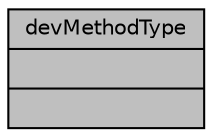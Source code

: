 digraph "devMethodType"
{
 // LATEX_PDF_SIZE
  edge [fontname="Helvetica",fontsize="10",labelfontname="Helvetica",labelfontsize="10"];
  node [fontname="Helvetica",fontsize="10",shape=record];
  Node1 [label="{devMethodType\n||}",height=0.2,width=0.4,color="black", fillcolor="grey75", style="filled", fontcolor="black",tooltip=" "];
}
